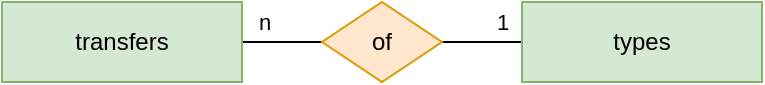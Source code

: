 <mxfile version="28.0.7">
  <diagram name="Page-1" id="rsxRAkI6Kr3wWFYlSqFP">
    <mxGraphModel dx="475" dy="244" grid="1" gridSize="10" guides="1" tooltips="1" connect="1" arrows="1" fold="1" page="1" pageScale="1" pageWidth="850" pageHeight="1100" math="0" shadow="0">
      <root>
        <mxCell id="0" />
        <mxCell id="1" parent="0" />
        <mxCell id="OxGRMTCBLejlw3RWh55t-1" style="rounded=0;orthogonalLoop=1;jettySize=auto;html=1;exitX=1;exitY=0.5;exitDx=0;exitDy=0;entryX=0;entryY=0.5;entryDx=0;entryDy=0;endArrow=none;startFill=0;" parent="1" source="OxGRMTCBLejlw3RWh55t-3" target="OxGRMTCBLejlw3RWh55t-7" edge="1">
          <mxGeometry relative="1" as="geometry">
            <mxPoint x="320" y="40" as="targetPoint" />
          </mxGeometry>
        </mxCell>
        <mxCell id="OxGRMTCBLejlw3RWh55t-2" value="n" style="edgeLabel;html=1;align=center;verticalAlign=middle;resizable=0;points=[];labelBackgroundColor=none;" parent="OxGRMTCBLejlw3RWh55t-1" vertex="1" connectable="0">
          <mxGeometry x="0.021" y="1" relative="1" as="geometry">
            <mxPoint x="-10" y="-9" as="offset" />
          </mxGeometry>
        </mxCell>
        <mxCell id="OxGRMTCBLejlw3RWh55t-3" value="transfers" style="rounded=0;whiteSpace=wrap;html=1;fillColor=#d5e8d4;strokeColor=#82b366;" parent="1" vertex="1">
          <mxGeometry x="20" y="20" width="120" height="40" as="geometry" />
        </mxCell>
        <mxCell id="OxGRMTCBLejlw3RWh55t-4" style="rounded=0;orthogonalLoop=1;jettySize=auto;html=1;exitX=0;exitY=0.5;exitDx=0;exitDy=0;entryX=1;entryY=0.5;entryDx=0;entryDy=0;endArrow=none;startFill=0;" parent="1" source="OxGRMTCBLejlw3RWh55t-6" target="OxGRMTCBLejlw3RWh55t-7" edge="1">
          <mxGeometry relative="1" as="geometry" />
        </mxCell>
        <mxCell id="OxGRMTCBLejlw3RWh55t-5" value="1" style="edgeLabel;html=1;align=center;verticalAlign=middle;resizable=0;points=[];labelBackgroundColor=none;" parent="OxGRMTCBLejlw3RWh55t-4" vertex="1" connectable="0">
          <mxGeometry x="-0.081" relative="1" as="geometry">
            <mxPoint x="8" y="-10" as="offset" />
          </mxGeometry>
        </mxCell>
        <mxCell id="OxGRMTCBLejlw3RWh55t-6" value="types" style="rounded=0;whiteSpace=wrap;html=1;fillColor=#d5e8d4;strokeColor=#82b366;" parent="1" vertex="1">
          <mxGeometry x="280" y="20" width="120" height="40" as="geometry" />
        </mxCell>
        <mxCell id="OxGRMTCBLejlw3RWh55t-7" value="of" style="rhombus;whiteSpace=wrap;html=1;fillColor=#ffe6cc;strokeColor=#d79b00;" parent="1" vertex="1">
          <mxGeometry x="180" y="20" width="60" height="40" as="geometry" />
        </mxCell>
      </root>
    </mxGraphModel>
  </diagram>
</mxfile>
